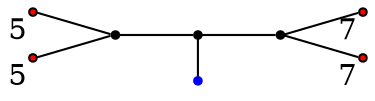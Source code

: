 graph diagram {
node [shape=point,color=black];
rankdir = LR;
subgraph subdiagram {
2 -- 1 -- 3;
}
{5,6} -- 2;
{rank=same;1 -- 4};
3 -- {8,7};
4 [color=blue];
5 [fillcolor=red,xlabel=5];
6 [fillcolor=red,xlabel=5];
7 [fillcolor=red,xlabel=7];
8 [fillcolor=red,xlabel=7];
}
